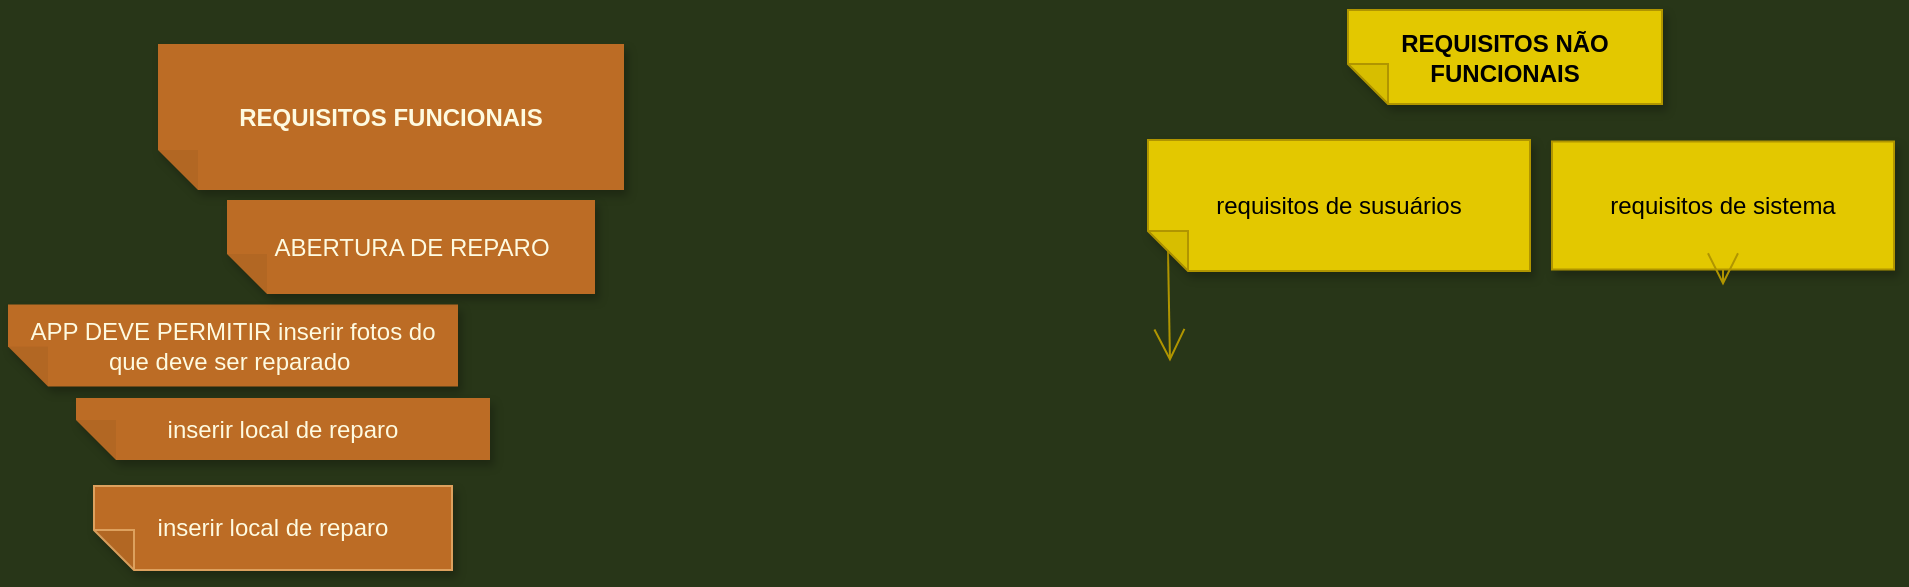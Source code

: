 <mxfile version="20.2.8" type="github">
  <diagram id="33-x3izG2sY_xsUPlSyk" name="Página-1">
    <mxGraphModel dx="1466" dy="871" grid="0" gridSize="10" guides="1" tooltips="1" connect="1" arrows="1" fold="1" page="0" pageScale="1" pageWidth="827" pageHeight="1169" background="#283618" math="0" shadow="0">
      <root>
        <mxCell id="0" />
        <mxCell id="1" parent="0" />
        <mxCell id="I8iXI1FxNK-G85cXIj4k-1" value="&lt;b&gt;REQUISITOS FUNCIONAIS&lt;/b&gt;" style="shape=note;whiteSpace=wrap;html=1;backgroundOutline=1;fontColor=#FEFAE0;darkOpacity=0.05;fillColor=#BC6C25;strokeColor=none;fillStyle=solid;direction=west;gradientDirection=north;shadow=1;size=20;pointerEvents=1;hachureGap=4;" vertex="1" parent="1">
          <mxGeometry x="-121" y="-143" width="233" height="73" as="geometry" />
        </mxCell>
        <mxCell id="I8iXI1FxNK-G85cXIj4k-3" value="APP DEVE PERMITIR inserir fotos do que deve ser reparado&amp;nbsp;" style="shape=note;whiteSpace=wrap;html=1;backgroundOutline=1;fontColor=#FEFAE0;darkOpacity=0.05;fillColor=#BC6C25;strokeColor=none;fillStyle=solid;direction=west;gradientDirection=north;shadow=1;size=20;pointerEvents=1;hachureGap=4;" vertex="1" parent="1">
          <mxGeometry x="-196" y="-12.75" width="225" height="41" as="geometry" />
        </mxCell>
        <mxCell id="I8iXI1FxNK-G85cXIj4k-4" value="ABERTURA DE REPARO&lt;br&gt;" style="shape=note;whiteSpace=wrap;html=1;backgroundOutline=1;fontColor=#FEFAE0;darkOpacity=0.05;fillColor=#BC6C25;strokeColor=none;fillStyle=solid;direction=west;gradientDirection=north;shadow=1;size=20;pointerEvents=1;hachureGap=4;" vertex="1" parent="1">
          <mxGeometry x="-86.5" y="-65" width="184" height="47" as="geometry" />
        </mxCell>
        <mxCell id="I8iXI1FxNK-G85cXIj4k-5" value="&lt;span style=&quot;font-weight: normal;&quot;&gt;requisitos de sistema&lt;/span&gt;" style="shape=note;whiteSpace=wrap;html=1;backgroundOutline=1;fontColor=#000000;darkOpacity=0.05;fillColor=#e3c800;strokeColor=#B09500;fillStyle=solid;direction=west;gradientDirection=north;shadow=1;size=0;pointerEvents=1;hachureGap=4;fontStyle=1" vertex="1" parent="1">
          <mxGeometry x="576" y="-94.25" width="171" height="64" as="geometry" />
        </mxCell>
        <mxCell id="I8iXI1FxNK-G85cXIj4k-9" style="edgeStyle=none;curved=1;rounded=0;orthogonalLoop=1;jettySize=auto;html=1;exitX=0;exitY=0;exitDx=181;exitDy=10;exitPerimeter=0;strokeColor=#B09500;fontColor=#FEFAE0;endArrow=open;startSize=14;endSize=14;sourcePerimeterSpacing=8;targetPerimeterSpacing=8;fillColor=#e3c800;labelBackgroundColor=#283618;" edge="1" parent="1" source="I8iXI1FxNK-G85cXIj4k-6">
          <mxGeometry relative="1" as="geometry">
            <mxPoint x="385" y="15.692" as="targetPoint" />
          </mxGeometry>
        </mxCell>
        <mxCell id="I8iXI1FxNK-G85cXIj4k-6" value="&lt;span style=&quot;font-weight: normal;&quot;&gt;requisitos de susuários&lt;/span&gt;" style="shape=note;whiteSpace=wrap;html=1;backgroundOutline=1;fontColor=#000000;darkOpacity=0.05;fillColor=#e3c800;strokeColor=#B09500;fillStyle=solid;direction=west;gradientDirection=north;shadow=1;size=20;pointerEvents=1;hachureGap=4;fontStyle=1" vertex="1" parent="1">
          <mxGeometry x="374" y="-95" width="191" height="65.5" as="geometry" />
        </mxCell>
        <mxCell id="I8iXI1FxNK-G85cXIj4k-7" style="edgeStyle=none;curved=1;rounded=0;orthogonalLoop=1;jettySize=auto;html=1;exitX=0.5;exitY=0;exitDx=0;exitDy=0;exitPerimeter=0;strokeColor=#B09500;fontColor=#FEFAE0;endArrow=open;startSize=14;endSize=14;sourcePerimeterSpacing=8;targetPerimeterSpacing=8;fillColor=#e3c800;labelBackgroundColor=#283618;" edge="1" parent="1" source="I8iXI1FxNK-G85cXIj4k-5" target="I8iXI1FxNK-G85cXIj4k-5">
          <mxGeometry relative="1" as="geometry" />
        </mxCell>
        <mxCell id="I8iXI1FxNK-G85cXIj4k-10" value="inserir local de reparo" style="shape=note;whiteSpace=wrap;html=1;backgroundOutline=1;fontColor=#FEFAE0;darkOpacity=0.05;fillColor=#BC6C25;strokeColor=none;fillStyle=solid;direction=west;gradientDirection=north;shadow=1;size=20;pointerEvents=1;hachureGap=4;" vertex="1" parent="1">
          <mxGeometry x="-162" y="34" width="207" height="31" as="geometry" />
        </mxCell>
        <mxCell id="I8iXI1FxNK-G85cXIj4k-11" value="inserir local de reparo" style="shape=note;whiteSpace=wrap;html=1;backgroundOutline=1;darkOpacity=0.05;fillColor=#BC6C25;strokeColor=#DDA15E;fillStyle=solid;direction=west;gradientDirection=north;shadow=1;size=20;pointerEvents=1;hachureGap=4;fontColor=#FEFAE0;" vertex="1" parent="1">
          <mxGeometry x="-153" y="78" width="179" height="42" as="geometry" />
        </mxCell>
        <mxCell id="I8iXI1FxNK-G85cXIj4k-13" value="&lt;b&gt;REQUISITOS NÃO FUNCIONAIS&lt;/b&gt;" style="shape=note;whiteSpace=wrap;html=1;backgroundOutline=1;fontColor=#000000;darkOpacity=0.05;fillColor=#e3c800;strokeColor=#B09500;fillStyle=solid;direction=west;gradientDirection=north;shadow=1;size=20;pointerEvents=1;hachureGap=4;" vertex="1" parent="1">
          <mxGeometry x="474" y="-160" width="157" height="47" as="geometry" />
        </mxCell>
      </root>
    </mxGraphModel>
  </diagram>
</mxfile>
